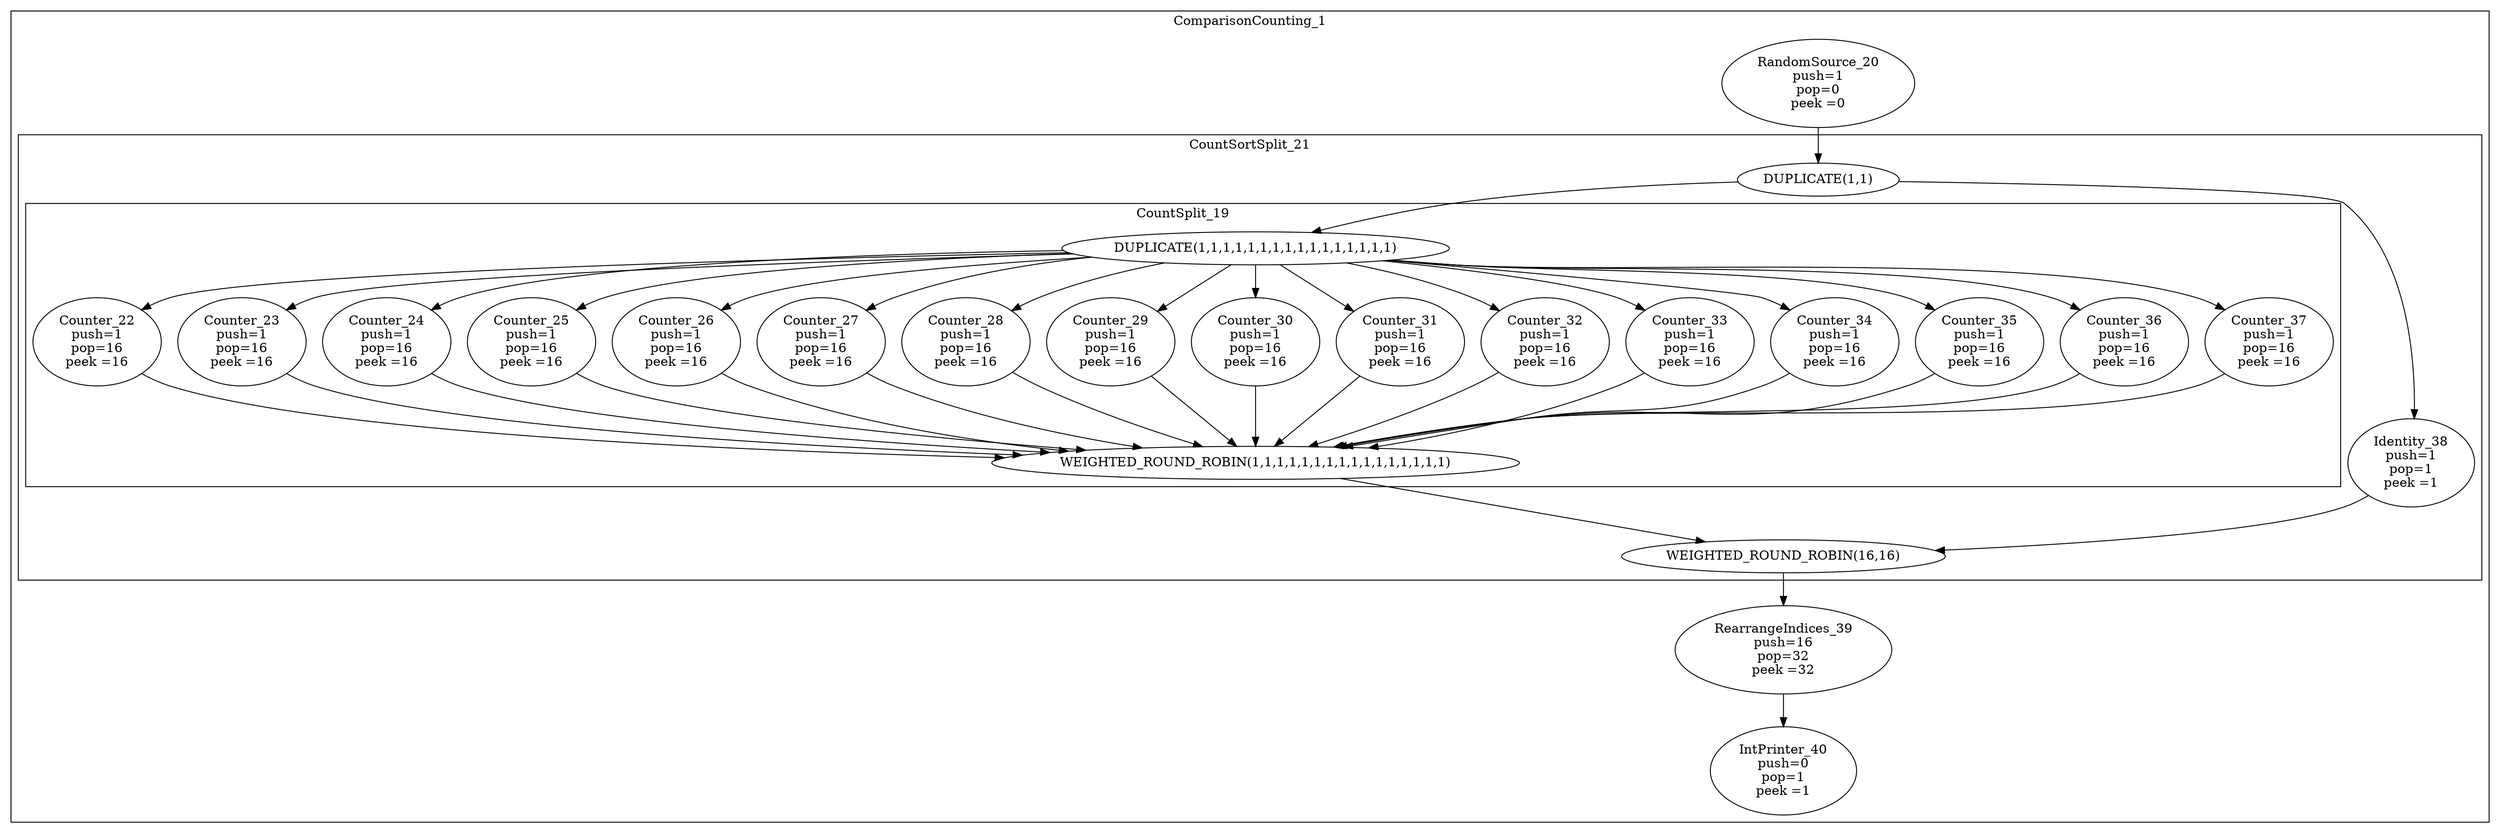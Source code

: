 digraph streamit {
subgraph cluster_node1 {
 label="ComparisonCounting_1";
node2 [ label="RandomSource_20\npush=1\npop=0\npeek =0" ]
subgraph cluster_node3 {
 label="CountSortSplit_21";
node4 [ label="DUPLICATE(1,1)" ]
node5 [ label="WEIGHTED_ROUND_ROBIN(16,16)" ]
subgraph cluster_node6 {
 label="CountSplit_19";
node7 [ label="DUPLICATE(1,1,1,1,1,1,1,1,1,1,1,1,1,1,1,1)" ]
node8 [ label="WEIGHTED_ROUND_ROBIN(1,1,1,1,1,1,1,1,1,1,1,1,1,1,1,1)" ]
node9 [ label="Counter_22\npush=1\npop=16\npeek =16" ]
node7 -> node9
node9 -> node8
node10 [ label="Counter_23\npush=1\npop=16\npeek =16" ]
node7 -> node10
node10 -> node8
node11 [ label="Counter_24\npush=1\npop=16\npeek =16" ]
node7 -> node11
node11 -> node8
node12 [ label="Counter_25\npush=1\npop=16\npeek =16" ]
node7 -> node12
node12 -> node8
node13 [ label="Counter_26\npush=1\npop=16\npeek =16" ]
node7 -> node13
node13 -> node8
node14 [ label="Counter_27\npush=1\npop=16\npeek =16" ]
node7 -> node14
node14 -> node8
node15 [ label="Counter_28\npush=1\npop=16\npeek =16" ]
node7 -> node15
node15 -> node8
node16 [ label="Counter_29\npush=1\npop=16\npeek =16" ]
node7 -> node16
node16 -> node8
node17 [ label="Counter_30\npush=1\npop=16\npeek =16" ]
node7 -> node17
node17 -> node8
node18 [ label="Counter_31\npush=1\npop=16\npeek =16" ]
node7 -> node18
node18 -> node8
node19 [ label="Counter_32\npush=1\npop=16\npeek =16" ]
node7 -> node19
node19 -> node8
node20 [ label="Counter_33\npush=1\npop=16\npeek =16" ]
node7 -> node20
node20 -> node8
node21 [ label="Counter_34\npush=1\npop=16\npeek =16" ]
node7 -> node21
node21 -> node8
node22 [ label="Counter_35\npush=1\npop=16\npeek =16" ]
node7 -> node22
node22 -> node8
node23 [ label="Counter_36\npush=1\npop=16\npeek =16" ]
node7 -> node23
node23 -> node8
node24 [ label="Counter_37\npush=1\npop=16\npeek =16" ]
node7 -> node24
node24 -> node8
}
node4 -> node7
node8 -> node5
node25 [ label="Identity_38\npush=1\npop=1\npeek =1" ]
node4 -> node25
node25 -> node5
}
node2 -> node4
node26 [ label="RearrangeIndices_39\npush=16\npop=32\npeek =32" ]
node5 -> node26
node27 [ label="IntPrinter_40\npush=0\npop=1\npeek =1" ]
node26 -> node27
}
}
